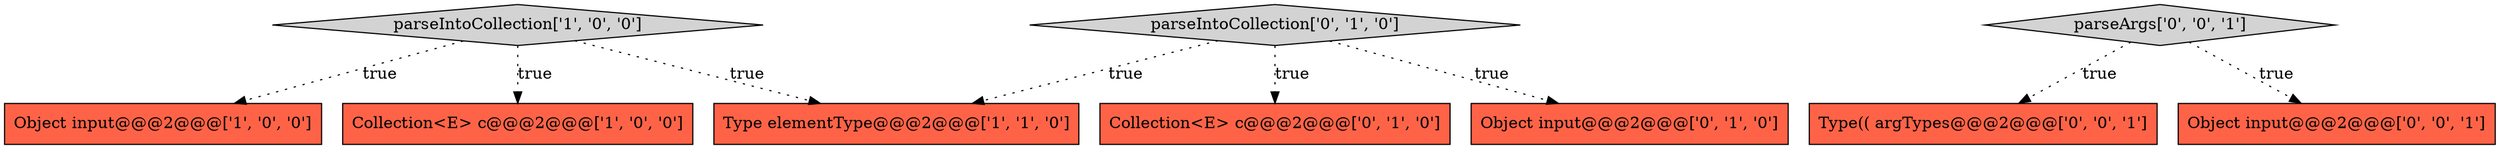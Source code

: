 digraph {
1 [style = filled, label = "parseIntoCollection['1', '0', '0']", fillcolor = lightgray, shape = diamond image = "AAA0AAABBB1BBB"];
8 [style = filled, label = "parseArgs['0', '0', '1']", fillcolor = lightgray, shape = diamond image = "AAA0AAABBB3BBB"];
0 [style = filled, label = "Object input@@@2@@@['1', '0', '0']", fillcolor = tomato, shape = box image = "AAA0AAABBB1BBB"];
3 [style = filled, label = "Type elementType@@@2@@@['1', '1', '0']", fillcolor = tomato, shape = box image = "AAA0AAABBB1BBB"];
4 [style = filled, label = "Collection<E> c@@@2@@@['0', '1', '0']", fillcolor = tomato, shape = box image = "AAA0AAABBB2BBB"];
7 [style = filled, label = "Type(( argTypes@@@2@@@['0', '0', '1']", fillcolor = tomato, shape = box image = "AAA0AAABBB3BBB"];
5 [style = filled, label = "Object input@@@2@@@['0', '1', '0']", fillcolor = tomato, shape = box image = "AAA0AAABBB2BBB"];
9 [style = filled, label = "Object input@@@2@@@['0', '0', '1']", fillcolor = tomato, shape = box image = "AAA0AAABBB3BBB"];
6 [style = filled, label = "parseIntoCollection['0', '1', '0']", fillcolor = lightgray, shape = diamond image = "AAA0AAABBB2BBB"];
2 [style = filled, label = "Collection<E> c@@@2@@@['1', '0', '0']", fillcolor = tomato, shape = box image = "AAA0AAABBB1BBB"];
8->7 [style = dotted, label="true"];
1->0 [style = dotted, label="true"];
8->9 [style = dotted, label="true"];
6->4 [style = dotted, label="true"];
1->2 [style = dotted, label="true"];
6->3 [style = dotted, label="true"];
6->5 [style = dotted, label="true"];
1->3 [style = dotted, label="true"];
}
